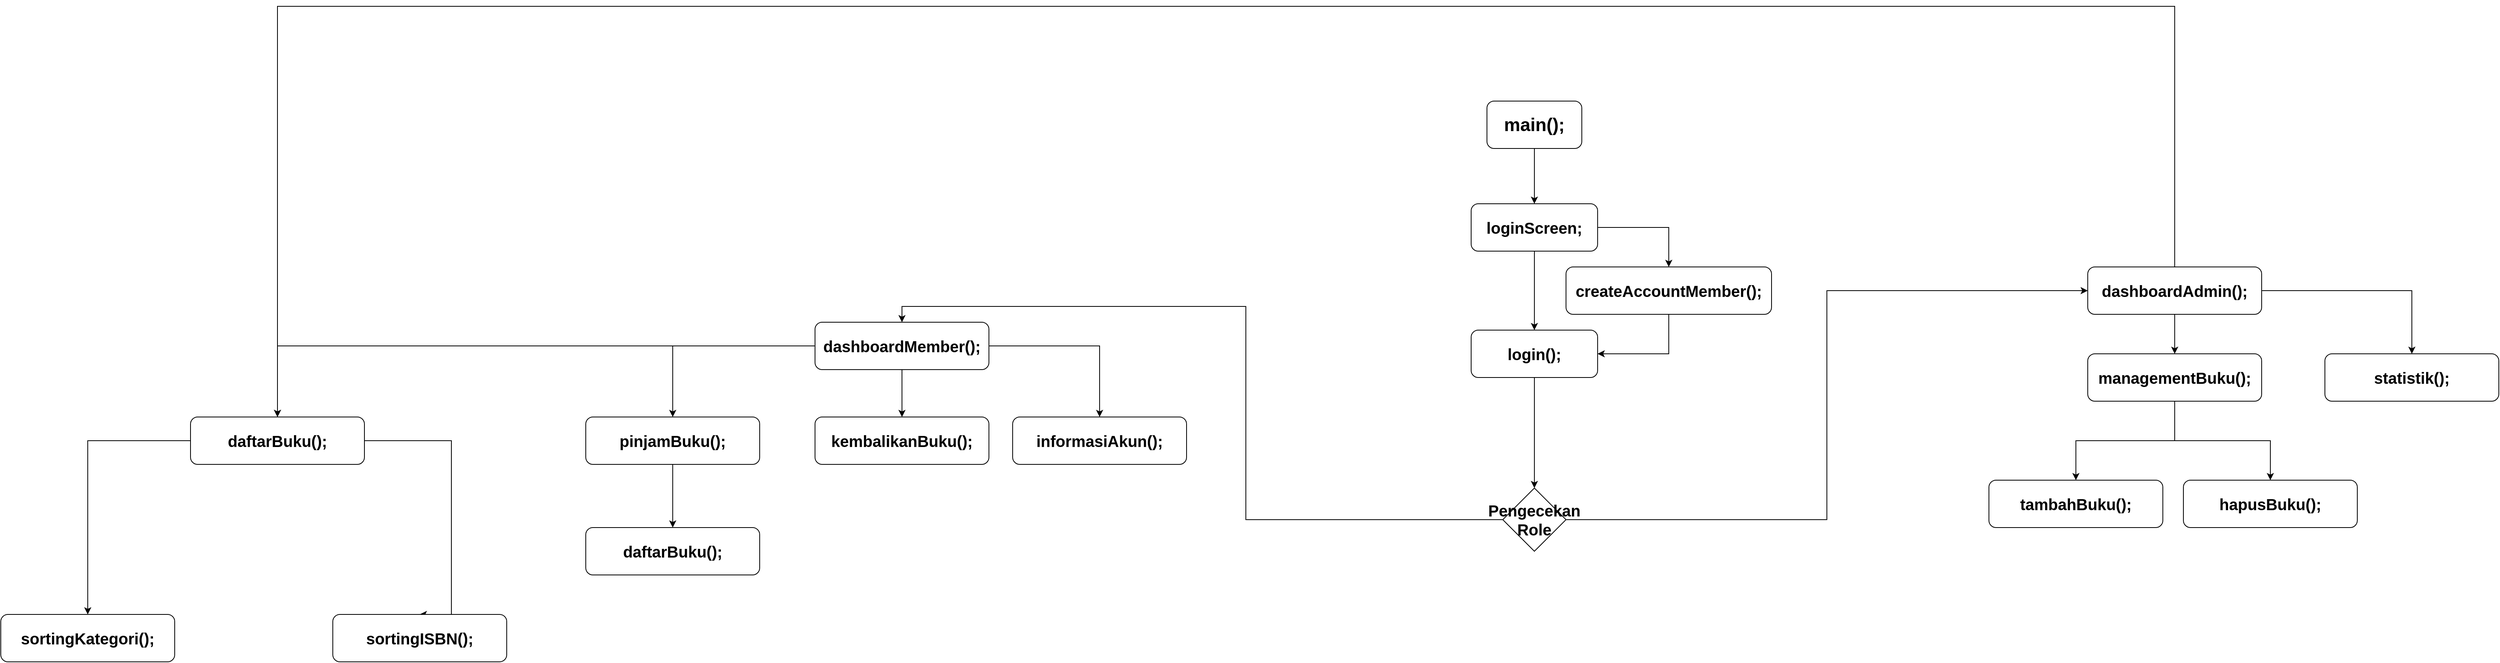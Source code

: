 <mxfile version="21.6.1" type="device">
  <diagram name="Halaman-1" id="Hk8B9aRhM-HkEaq8QBFT">
    <mxGraphModel dx="4518" dy="2232" grid="1" gridSize="10" guides="1" tooltips="1" connect="1" arrows="1" fold="1" page="1" pageScale="1" pageWidth="827" pageHeight="1169" math="0" shadow="0">
      <root>
        <mxCell id="0" />
        <mxCell id="1" parent="0" />
        <mxCell id="xsAymr13rpvqr5HbZTiS-5" value="" style="edgeStyle=orthogonalEdgeStyle;rounded=0;orthogonalLoop=1;jettySize=auto;html=1;" edge="1" parent="1" source="xsAymr13rpvqr5HbZTiS-2" target="xsAymr13rpvqr5HbZTiS-4">
          <mxGeometry relative="1" as="geometry" />
        </mxCell>
        <mxCell id="xsAymr13rpvqr5HbZTiS-2" value="&lt;font style=&quot;&quot;&gt;&lt;b style=&quot;&quot;&gt;&lt;font style=&quot;font-size: 23px;&quot;&gt;main();&lt;/font&gt;&lt;br&gt;&lt;/b&gt;&lt;/font&gt;" style="rounded=1;whiteSpace=wrap;html=1;" vertex="1" parent="1">
          <mxGeometry x="140" y="-160" width="120" height="60" as="geometry" />
        </mxCell>
        <mxCell id="xsAymr13rpvqr5HbZTiS-8" style="edgeStyle=orthogonalEdgeStyle;rounded=0;orthogonalLoop=1;jettySize=auto;html=1;entryX=0.5;entryY=0;entryDx=0;entryDy=0;" edge="1" parent="1" source="xsAymr13rpvqr5HbZTiS-4" target="xsAymr13rpvqr5HbZTiS-6">
          <mxGeometry relative="1" as="geometry" />
        </mxCell>
        <mxCell id="xsAymr13rpvqr5HbZTiS-41" style="edgeStyle=orthogonalEdgeStyle;rounded=0;orthogonalLoop=1;jettySize=auto;html=1;entryX=0.5;entryY=0;entryDx=0;entryDy=0;" edge="1" parent="1" source="xsAymr13rpvqr5HbZTiS-4" target="xsAymr13rpvqr5HbZTiS-7">
          <mxGeometry relative="1" as="geometry">
            <Array as="points">
              <mxPoint x="370" />
            </Array>
          </mxGeometry>
        </mxCell>
        <mxCell id="xsAymr13rpvqr5HbZTiS-4" value="&lt;font style=&quot;font-size: 20px;&quot;&gt;&lt;b&gt;loginScreen;&lt;/b&gt;&lt;/font&gt;" style="whiteSpace=wrap;html=1;rounded=1;" vertex="1" parent="1">
          <mxGeometry x="120" y="-30" width="160" height="60" as="geometry" />
        </mxCell>
        <mxCell id="xsAymr13rpvqr5HbZTiS-16" style="edgeStyle=orthogonalEdgeStyle;rounded=0;orthogonalLoop=1;jettySize=auto;html=1;entryX=0.5;entryY=0;entryDx=0;entryDy=0;" edge="1" parent="1" source="xsAymr13rpvqr5HbZTiS-6" target="xsAymr13rpvqr5HbZTiS-15">
          <mxGeometry relative="1" as="geometry" />
        </mxCell>
        <mxCell id="xsAymr13rpvqr5HbZTiS-6" value="&lt;font style=&quot;font-size: 20px;&quot;&gt;&lt;b&gt;login();&lt;/b&gt;&lt;/font&gt;" style="whiteSpace=wrap;html=1;rounded=1;" vertex="1" parent="1">
          <mxGeometry x="120" y="130" width="160" height="60" as="geometry" />
        </mxCell>
        <mxCell id="xsAymr13rpvqr5HbZTiS-14" style="edgeStyle=orthogonalEdgeStyle;rounded=0;orthogonalLoop=1;jettySize=auto;html=1;entryX=1;entryY=0.5;entryDx=0;entryDy=0;" edge="1" parent="1" source="xsAymr13rpvqr5HbZTiS-7" target="xsAymr13rpvqr5HbZTiS-6">
          <mxGeometry relative="1" as="geometry" />
        </mxCell>
        <mxCell id="xsAymr13rpvqr5HbZTiS-7" value="&lt;font style=&quot;font-size: 20px;&quot;&gt;&lt;b&gt;createAccountMember();&lt;/b&gt;&lt;/font&gt;" style="whiteSpace=wrap;html=1;rounded=1;" vertex="1" parent="1">
          <mxGeometry x="240" y="50" width="260" height="60" as="geometry" />
        </mxCell>
        <mxCell id="xsAymr13rpvqr5HbZTiS-32" style="edgeStyle=orthogonalEdgeStyle;rounded=0;orthogonalLoop=1;jettySize=auto;html=1;entryX=0.5;entryY=0;entryDx=0;entryDy=0;" edge="1" parent="1" source="xsAymr13rpvqr5HbZTiS-15" target="xsAymr13rpvqr5HbZTiS-19">
          <mxGeometry relative="1" as="geometry" />
        </mxCell>
        <mxCell id="xsAymr13rpvqr5HbZTiS-33" style="edgeStyle=orthogonalEdgeStyle;rounded=0;orthogonalLoop=1;jettySize=auto;html=1;entryX=0;entryY=0.5;entryDx=0;entryDy=0;" edge="1" parent="1" source="xsAymr13rpvqr5HbZTiS-15" target="xsAymr13rpvqr5HbZTiS-18">
          <mxGeometry relative="1" as="geometry" />
        </mxCell>
        <mxCell id="xsAymr13rpvqr5HbZTiS-15" value="&lt;font style=&quot;font-size: 20px;&quot;&gt;&lt;b&gt;Pengecekan Role&lt;/b&gt;&lt;/font&gt;" style="rhombus;whiteSpace=wrap;html=1;" vertex="1" parent="1">
          <mxGeometry x="160" y="330" width="80" height="80" as="geometry" />
        </mxCell>
        <mxCell id="xsAymr13rpvqr5HbZTiS-51" style="edgeStyle=orthogonalEdgeStyle;rounded=0;orthogonalLoop=1;jettySize=auto;html=1;" edge="1" parent="1" source="xsAymr13rpvqr5HbZTiS-18" target="xsAymr13rpvqr5HbZTiS-43">
          <mxGeometry relative="1" as="geometry" />
        </mxCell>
        <mxCell id="xsAymr13rpvqr5HbZTiS-54" style="edgeStyle=orthogonalEdgeStyle;rounded=0;orthogonalLoop=1;jettySize=auto;html=1;" edge="1" parent="1" source="xsAymr13rpvqr5HbZTiS-18" target="xsAymr13rpvqr5HbZTiS-44">
          <mxGeometry relative="1" as="geometry">
            <Array as="points">
              <mxPoint x="1310" y="80" />
            </Array>
          </mxGeometry>
        </mxCell>
        <mxCell id="xsAymr13rpvqr5HbZTiS-59" style="edgeStyle=orthogonalEdgeStyle;rounded=0;orthogonalLoop=1;jettySize=auto;html=1;" edge="1" parent="1" source="xsAymr13rpvqr5HbZTiS-18" target="xsAymr13rpvqr5HbZTiS-36">
          <mxGeometry relative="1" as="geometry">
            <Array as="points">
              <mxPoint x="1010" y="-280" />
              <mxPoint x="-1390" y="-280" />
            </Array>
          </mxGeometry>
        </mxCell>
        <mxCell id="xsAymr13rpvqr5HbZTiS-18" value="&lt;span style=&quot;font-size: 20px;&quot;&gt;&lt;b&gt;dashboardAdmin();&lt;/b&gt;&lt;/span&gt;" style="whiteSpace=wrap;html=1;rounded=1;" vertex="1" parent="1">
          <mxGeometry x="900" y="50" width="220" height="60" as="geometry" />
        </mxCell>
        <mxCell id="xsAymr13rpvqr5HbZTiS-38" style="edgeStyle=orthogonalEdgeStyle;rounded=0;orthogonalLoop=1;jettySize=auto;html=1;" edge="1" parent="1" source="xsAymr13rpvqr5HbZTiS-19" target="xsAymr13rpvqr5HbZTiS-35">
          <mxGeometry relative="1" as="geometry" />
        </mxCell>
        <mxCell id="xsAymr13rpvqr5HbZTiS-39" style="edgeStyle=orthogonalEdgeStyle;rounded=0;orthogonalLoop=1;jettySize=auto;html=1;" edge="1" parent="1" source="xsAymr13rpvqr5HbZTiS-19" target="xsAymr13rpvqr5HbZTiS-36">
          <mxGeometry relative="1" as="geometry" />
        </mxCell>
        <mxCell id="xsAymr13rpvqr5HbZTiS-56" style="edgeStyle=orthogonalEdgeStyle;rounded=0;orthogonalLoop=1;jettySize=auto;html=1;entryX=0.5;entryY=0;entryDx=0;entryDy=0;" edge="1" parent="1" source="xsAymr13rpvqr5HbZTiS-19" target="xsAymr13rpvqr5HbZTiS-55">
          <mxGeometry relative="1" as="geometry" />
        </mxCell>
        <mxCell id="xsAymr13rpvqr5HbZTiS-57" style="edgeStyle=orthogonalEdgeStyle;rounded=0;orthogonalLoop=1;jettySize=auto;html=1;" edge="1" parent="1" source="xsAymr13rpvqr5HbZTiS-19" target="xsAymr13rpvqr5HbZTiS-34">
          <mxGeometry relative="1" as="geometry" />
        </mxCell>
        <mxCell id="xsAymr13rpvqr5HbZTiS-19" value="&lt;span style=&quot;font-size: 20px;&quot;&gt;&lt;b&gt;dashboardMember();&lt;/b&gt;&lt;/span&gt;" style="whiteSpace=wrap;html=1;rounded=1;" vertex="1" parent="1">
          <mxGeometry x="-710" y="120" width="220" height="60" as="geometry" />
        </mxCell>
        <mxCell id="xsAymr13rpvqr5HbZTiS-69" style="edgeStyle=orthogonalEdgeStyle;rounded=0;orthogonalLoop=1;jettySize=auto;html=1;entryX=0.5;entryY=0;entryDx=0;entryDy=0;" edge="1" parent="1" source="xsAymr13rpvqr5HbZTiS-34" target="xsAymr13rpvqr5HbZTiS-68">
          <mxGeometry relative="1" as="geometry" />
        </mxCell>
        <mxCell id="xsAymr13rpvqr5HbZTiS-34" value="&lt;span style=&quot;font-size: 20px;&quot;&gt;&lt;b&gt;pinjamBuku();&lt;/b&gt;&lt;/span&gt;" style="whiteSpace=wrap;html=1;rounded=1;" vertex="1" parent="1">
          <mxGeometry x="-1000" y="240" width="220" height="60" as="geometry" />
        </mxCell>
        <mxCell id="xsAymr13rpvqr5HbZTiS-35" value="&lt;span style=&quot;font-size: 20px;&quot;&gt;&lt;b&gt;kembalikanBuku();&lt;/b&gt;&lt;/span&gt;" style="whiteSpace=wrap;html=1;rounded=1;" vertex="1" parent="1">
          <mxGeometry x="-710" y="240" width="220" height="60" as="geometry" />
        </mxCell>
        <mxCell id="xsAymr13rpvqr5HbZTiS-63" style="edgeStyle=orthogonalEdgeStyle;rounded=0;orthogonalLoop=1;jettySize=auto;html=1;entryX=0.5;entryY=0;entryDx=0;entryDy=0;" edge="1" parent="1" source="xsAymr13rpvqr5HbZTiS-36" target="xsAymr13rpvqr5HbZTiS-61">
          <mxGeometry relative="1" as="geometry" />
        </mxCell>
        <mxCell id="xsAymr13rpvqr5HbZTiS-67" style="edgeStyle=orthogonalEdgeStyle;rounded=0;orthogonalLoop=1;jettySize=auto;html=1;entryX=0.5;entryY=0;entryDx=0;entryDy=0;" edge="1" parent="1" source="xsAymr13rpvqr5HbZTiS-36" target="xsAymr13rpvqr5HbZTiS-60">
          <mxGeometry relative="1" as="geometry">
            <Array as="points">
              <mxPoint x="-1170" y="270" />
            </Array>
          </mxGeometry>
        </mxCell>
        <mxCell id="xsAymr13rpvqr5HbZTiS-36" value="&lt;span style=&quot;font-size: 20px;&quot;&gt;&lt;b&gt;daftarBuku();&lt;/b&gt;&lt;/span&gt;" style="whiteSpace=wrap;html=1;rounded=1;" vertex="1" parent="1">
          <mxGeometry x="-1500" y="240" width="220" height="60" as="geometry" />
        </mxCell>
        <mxCell id="xsAymr13rpvqr5HbZTiS-48" style="edgeStyle=orthogonalEdgeStyle;rounded=0;orthogonalLoop=1;jettySize=auto;html=1;entryX=0.5;entryY=0;entryDx=0;entryDy=0;" edge="1" parent="1" source="xsAymr13rpvqr5HbZTiS-43" target="xsAymr13rpvqr5HbZTiS-46">
          <mxGeometry relative="1" as="geometry" />
        </mxCell>
        <mxCell id="xsAymr13rpvqr5HbZTiS-49" style="edgeStyle=orthogonalEdgeStyle;rounded=0;orthogonalLoop=1;jettySize=auto;html=1;entryX=0.5;entryY=0;entryDx=0;entryDy=0;" edge="1" parent="1" source="xsAymr13rpvqr5HbZTiS-43" target="xsAymr13rpvqr5HbZTiS-47">
          <mxGeometry relative="1" as="geometry" />
        </mxCell>
        <mxCell id="xsAymr13rpvqr5HbZTiS-43" value="&lt;span style=&quot;font-size: 20px;&quot;&gt;&lt;b&gt;managementBuku();&lt;/b&gt;&lt;/span&gt;" style="whiteSpace=wrap;html=1;rounded=1;" vertex="1" parent="1">
          <mxGeometry x="900" y="160" width="220" height="60" as="geometry" />
        </mxCell>
        <mxCell id="xsAymr13rpvqr5HbZTiS-44" value="&lt;span style=&quot;font-size: 20px;&quot;&gt;&lt;b&gt;statistik();&lt;/b&gt;&lt;/span&gt;" style="whiteSpace=wrap;html=1;rounded=1;" vertex="1" parent="1">
          <mxGeometry x="1200" y="160" width="220" height="60" as="geometry" />
        </mxCell>
        <mxCell id="xsAymr13rpvqr5HbZTiS-46" value="&lt;span style=&quot;font-size: 20px;&quot;&gt;&lt;b&gt;tambahBuku();&lt;/b&gt;&lt;/span&gt;" style="whiteSpace=wrap;html=1;rounded=1;" vertex="1" parent="1">
          <mxGeometry x="775" y="320" width="220" height="60" as="geometry" />
        </mxCell>
        <mxCell id="xsAymr13rpvqr5HbZTiS-47" value="&lt;span style=&quot;font-size: 20px;&quot;&gt;&lt;b&gt;hapusBuku();&lt;/b&gt;&lt;/span&gt;" style="whiteSpace=wrap;html=1;rounded=1;" vertex="1" parent="1">
          <mxGeometry x="1021" y="320" width="220" height="60" as="geometry" />
        </mxCell>
        <mxCell id="xsAymr13rpvqr5HbZTiS-55" value="&lt;span style=&quot;font-size: 20px;&quot;&gt;&lt;b&gt;informasiAkun();&lt;/b&gt;&lt;/span&gt;" style="whiteSpace=wrap;html=1;rounded=1;" vertex="1" parent="1">
          <mxGeometry x="-460" y="240" width="220" height="60" as="geometry" />
        </mxCell>
        <mxCell id="xsAymr13rpvqr5HbZTiS-60" value="&lt;span style=&quot;font-size: 20px;&quot;&gt;&lt;b&gt;sortingISBN();&lt;/b&gt;&lt;/span&gt;" style="whiteSpace=wrap;html=1;rounded=1;" vertex="1" parent="1">
          <mxGeometry x="-1320" y="490" width="220" height="60" as="geometry" />
        </mxCell>
        <mxCell id="xsAymr13rpvqr5HbZTiS-61" value="&lt;span style=&quot;font-size: 20px;&quot;&gt;&lt;b&gt;sortingKategori();&lt;/b&gt;&lt;/span&gt;" style="whiteSpace=wrap;html=1;rounded=1;" vertex="1" parent="1">
          <mxGeometry x="-1740" y="490" width="220" height="60" as="geometry" />
        </mxCell>
        <mxCell id="xsAymr13rpvqr5HbZTiS-68" value="&lt;span style=&quot;font-size: 20px;&quot;&gt;&lt;b&gt;daftarBuku();&lt;/b&gt;&lt;/span&gt;" style="whiteSpace=wrap;html=1;rounded=1;" vertex="1" parent="1">
          <mxGeometry x="-1000" y="380" width="220" height="60" as="geometry" />
        </mxCell>
      </root>
    </mxGraphModel>
  </diagram>
</mxfile>
